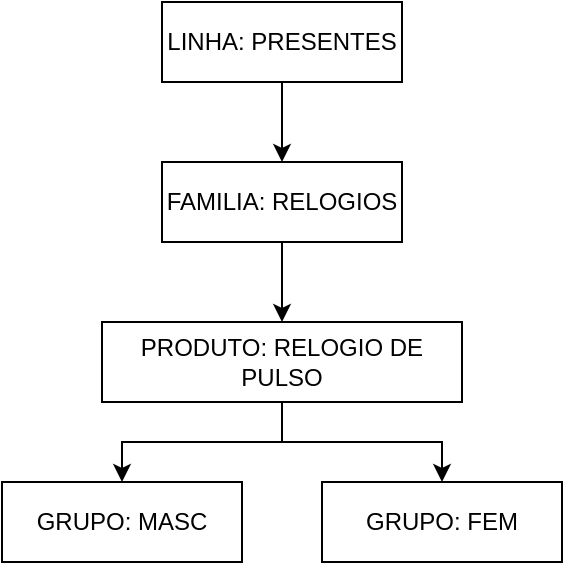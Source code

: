 <mxfile version="20.8.23" type="github">
  <diagram name="Página-1" id="FC4PTCTkbMaiV6t9FT3G">
    <mxGraphModel dx="607" dy="328" grid="1" gridSize="10" guides="1" tooltips="1" connect="1" arrows="1" fold="1" page="1" pageScale="1" pageWidth="827" pageHeight="1169" math="0" shadow="0">
      <root>
        <mxCell id="0" />
        <mxCell id="1" parent="0" />
        <mxCell id="3IYnzW8olm6mCEPxByMF-3" style="edgeStyle=orthogonalEdgeStyle;rounded=0;orthogonalLoop=1;jettySize=auto;html=1;entryX=0.5;entryY=0;entryDx=0;entryDy=0;" edge="1" parent="1" source="3IYnzW8olm6mCEPxByMF-1" target="3IYnzW8olm6mCEPxByMF-2">
          <mxGeometry relative="1" as="geometry" />
        </mxCell>
        <mxCell id="3IYnzW8olm6mCEPxByMF-1" value="LINHA: PRESENTES" style="rounded=0;whiteSpace=wrap;html=1;" vertex="1" parent="1">
          <mxGeometry x="360" y="40" width="120" height="40" as="geometry" />
        </mxCell>
        <mxCell id="3IYnzW8olm6mCEPxByMF-5" style="edgeStyle=orthogonalEdgeStyle;rounded=0;orthogonalLoop=1;jettySize=auto;html=1;" edge="1" parent="1" source="3IYnzW8olm6mCEPxByMF-2" target="3IYnzW8olm6mCEPxByMF-4">
          <mxGeometry relative="1" as="geometry" />
        </mxCell>
        <mxCell id="3IYnzW8olm6mCEPxByMF-2" value="FAMILIA: RELOGIOS" style="rounded=0;whiteSpace=wrap;html=1;" vertex="1" parent="1">
          <mxGeometry x="360" y="120" width="120" height="40" as="geometry" />
        </mxCell>
        <mxCell id="3IYnzW8olm6mCEPxByMF-8" style="edgeStyle=orthogonalEdgeStyle;rounded=0;orthogonalLoop=1;jettySize=auto;html=1;entryX=0.5;entryY=0;entryDx=0;entryDy=0;" edge="1" parent="1" source="3IYnzW8olm6mCEPxByMF-4" target="3IYnzW8olm6mCEPxByMF-6">
          <mxGeometry relative="1" as="geometry" />
        </mxCell>
        <mxCell id="3IYnzW8olm6mCEPxByMF-9" style="edgeStyle=orthogonalEdgeStyle;rounded=0;orthogonalLoop=1;jettySize=auto;html=1;" edge="1" parent="1" source="3IYnzW8olm6mCEPxByMF-4" target="3IYnzW8olm6mCEPxByMF-7">
          <mxGeometry relative="1" as="geometry" />
        </mxCell>
        <mxCell id="3IYnzW8olm6mCEPxByMF-4" value="PRODUTO: RELOGIO DE PULSO" style="rounded=0;whiteSpace=wrap;html=1;" vertex="1" parent="1">
          <mxGeometry x="330" y="200" width="180" height="40" as="geometry" />
        </mxCell>
        <mxCell id="3IYnzW8olm6mCEPxByMF-6" value="GRUPO: MASC" style="rounded=0;whiteSpace=wrap;html=1;" vertex="1" parent="1">
          <mxGeometry x="280" y="280" width="120" height="40" as="geometry" />
        </mxCell>
        <mxCell id="3IYnzW8olm6mCEPxByMF-7" value="GRUPO: FEM" style="rounded=0;whiteSpace=wrap;html=1;" vertex="1" parent="1">
          <mxGeometry x="440" y="280" width="120" height="40" as="geometry" />
        </mxCell>
      </root>
    </mxGraphModel>
  </diagram>
</mxfile>
